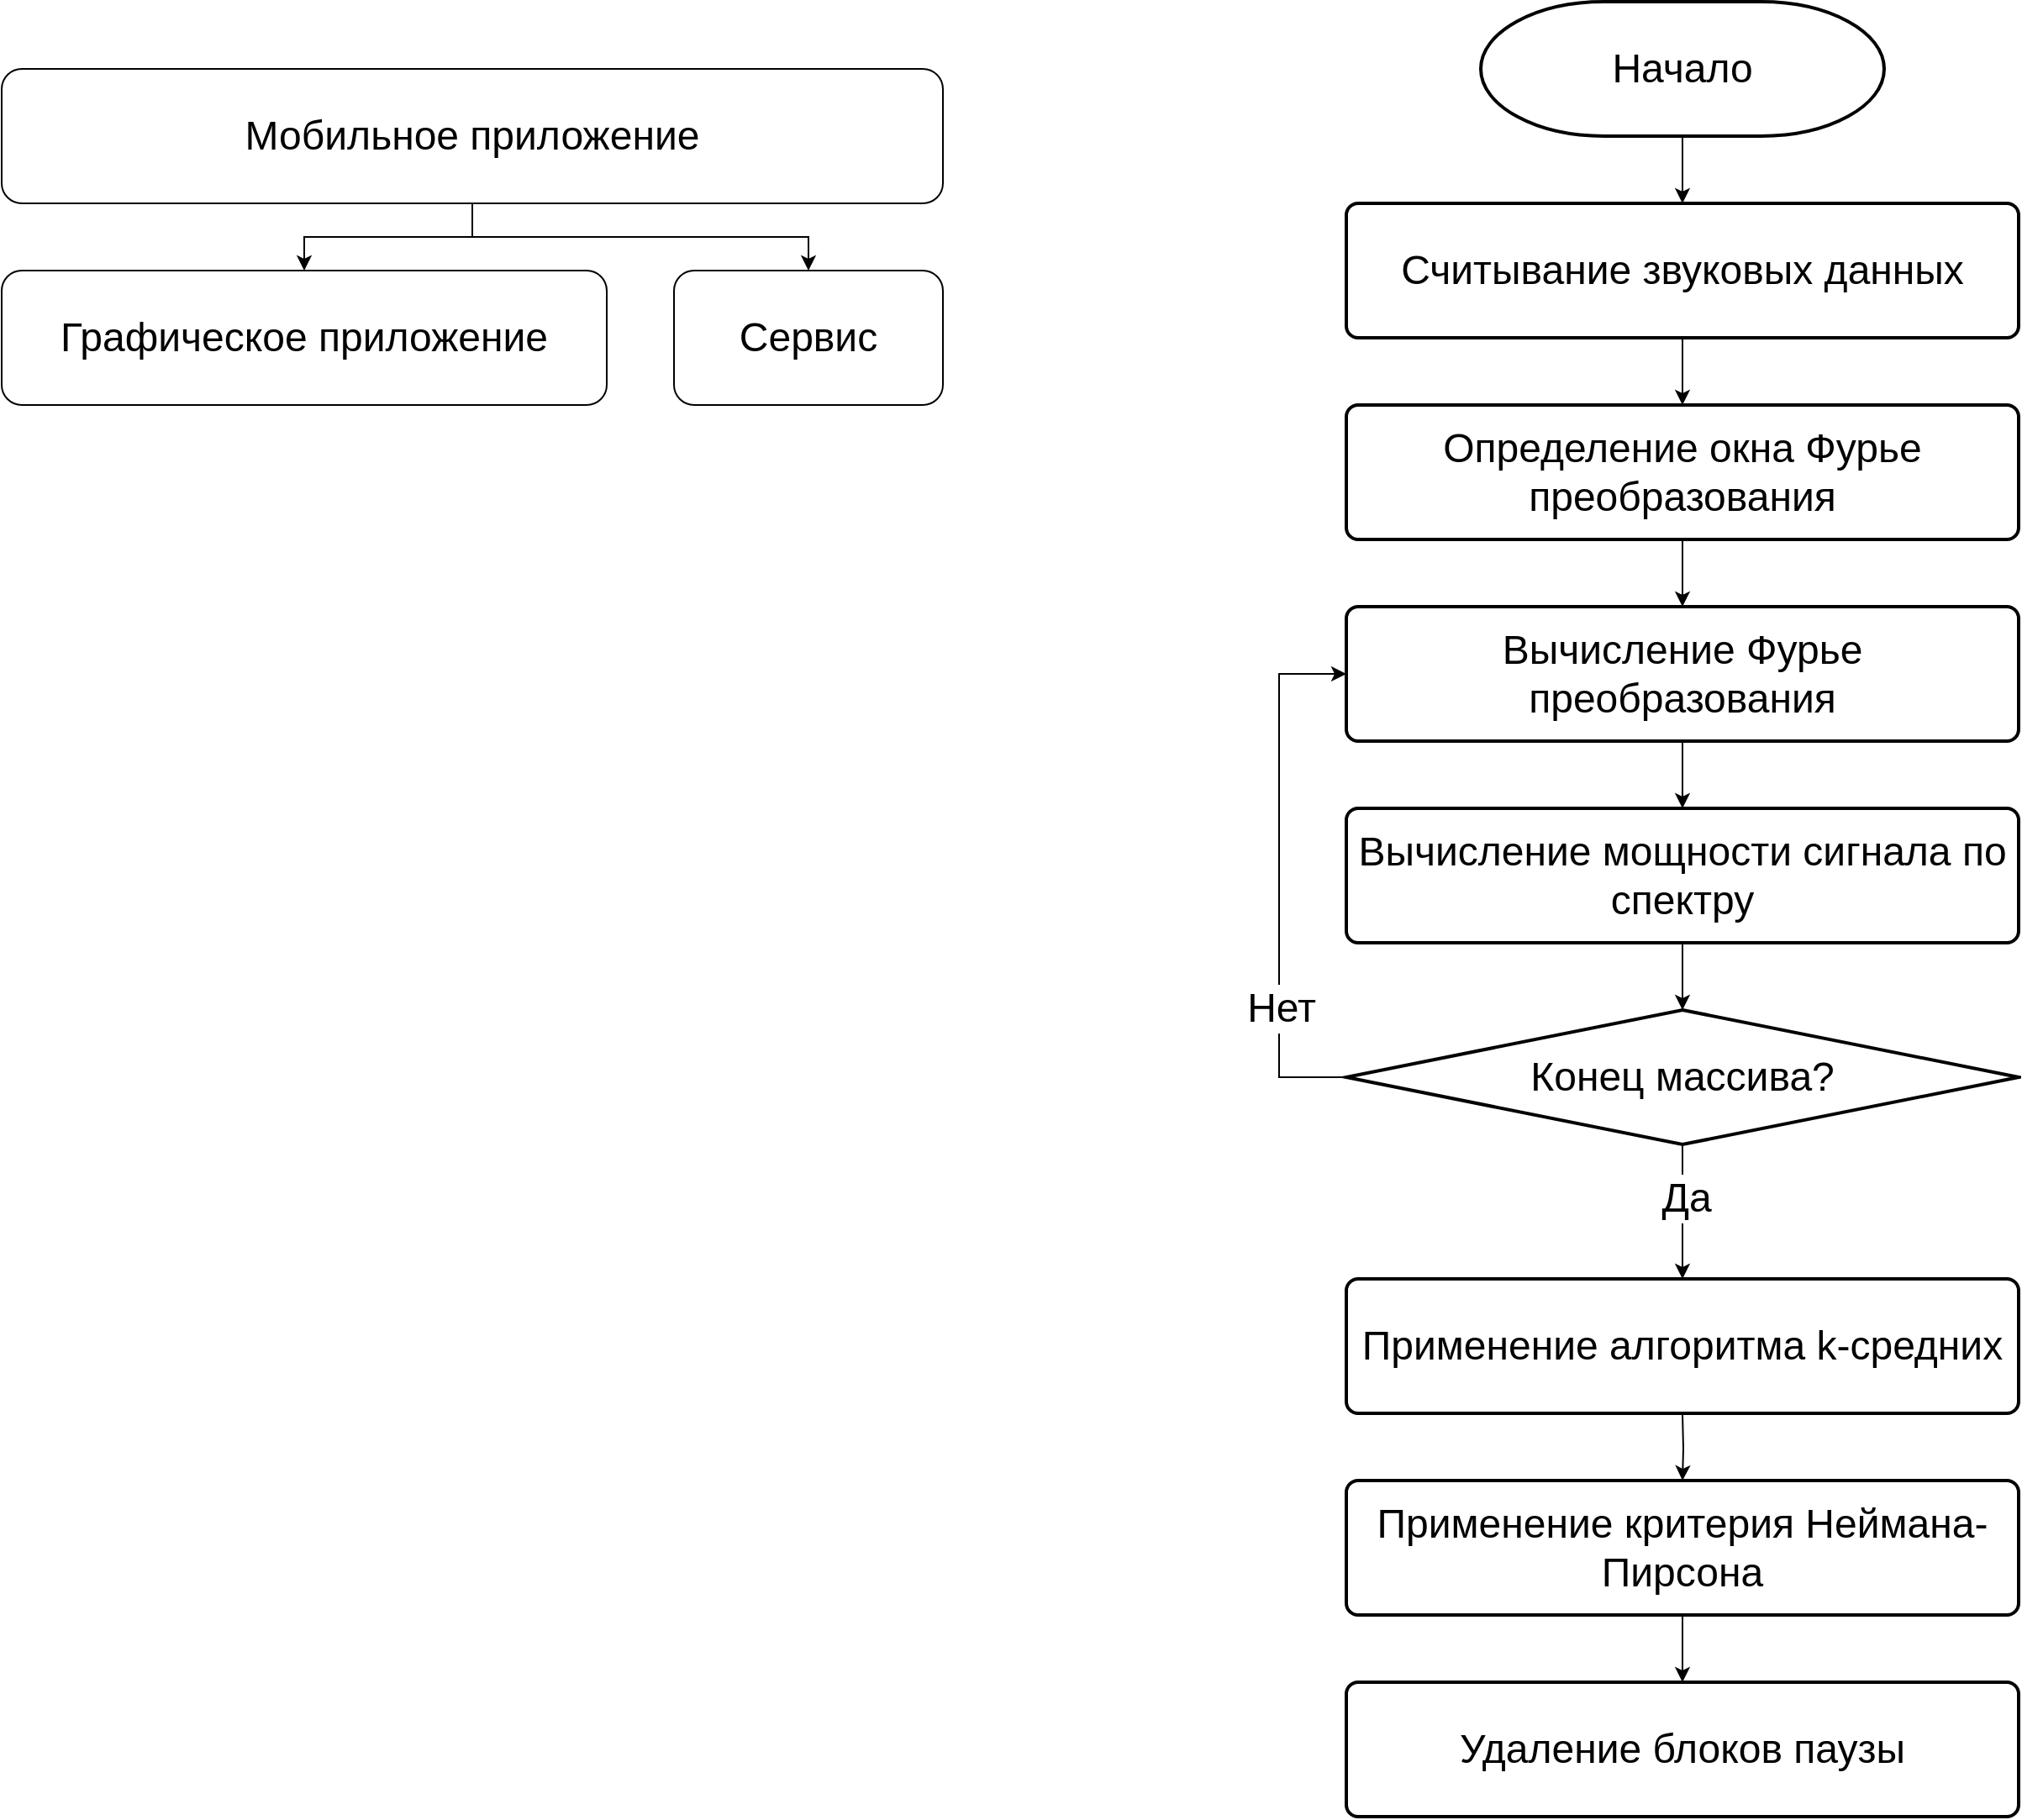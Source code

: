 <mxfile version="23.1.5" type="github">
  <diagram name="Страница — 1" id="q_AGxXsScHiTiwYIOIDt">
    <mxGraphModel dx="954" dy="651" grid="1" gridSize="10" guides="1" tooltips="1" connect="1" arrows="1" fold="1" page="1" pageScale="1" pageWidth="827" pageHeight="1169" math="0" shadow="0">
      <root>
        <mxCell id="0" />
        <mxCell id="1" parent="0" />
        <mxCell id="jDCPakJQnDDJDgwPnTOG-1" value="Графическое приложение" style="rounded=1;whiteSpace=wrap;html=1;fontSize=24;" vertex="1" parent="1">
          <mxGeometry x="120" y="320" width="360" height="80" as="geometry" />
        </mxCell>
        <mxCell id="jDCPakJQnDDJDgwPnTOG-2" value="Сервис" style="rounded=1;whiteSpace=wrap;html=1;fontSize=24;" vertex="1" parent="1">
          <mxGeometry x="520" y="320" width="160" height="80" as="geometry" />
        </mxCell>
        <mxCell id="jDCPakJQnDDJDgwPnTOG-5" style="edgeStyle=orthogonalEdgeStyle;rounded=0;orthogonalLoop=1;jettySize=auto;html=1;entryX=0.5;entryY=0;entryDx=0;entryDy=0;" edge="1" parent="1" source="jDCPakJQnDDJDgwPnTOG-3" target="jDCPakJQnDDJDgwPnTOG-1">
          <mxGeometry relative="1" as="geometry" />
        </mxCell>
        <mxCell id="jDCPakJQnDDJDgwPnTOG-6" style="edgeStyle=orthogonalEdgeStyle;rounded=0;orthogonalLoop=1;jettySize=auto;html=1;entryX=0.5;entryY=0;entryDx=0;entryDy=0;" edge="1" parent="1" source="jDCPakJQnDDJDgwPnTOG-3" target="jDCPakJQnDDJDgwPnTOG-2">
          <mxGeometry relative="1" as="geometry" />
        </mxCell>
        <mxCell id="jDCPakJQnDDJDgwPnTOG-3" value="Мобильное приложение" style="rounded=1;whiteSpace=wrap;html=1;fontSize=24;" vertex="1" parent="1">
          <mxGeometry x="120" y="200" width="560" height="80" as="geometry" />
        </mxCell>
        <mxCell id="jDCPakJQnDDJDgwPnTOG-11" style="edgeStyle=orthogonalEdgeStyle;rounded=0;orthogonalLoop=1;jettySize=auto;html=1;entryX=0.5;entryY=0;entryDx=0;entryDy=0;" edge="1" parent="1" source="jDCPakJQnDDJDgwPnTOG-7" target="jDCPakJQnDDJDgwPnTOG-8">
          <mxGeometry relative="1" as="geometry" />
        </mxCell>
        <mxCell id="jDCPakJQnDDJDgwPnTOG-7" value="Начало" style="strokeWidth=2;html=1;shape=mxgraph.flowchart.terminator;whiteSpace=wrap;fontSize=24;" vertex="1" parent="1">
          <mxGeometry x="1000" y="160" width="240" height="80" as="geometry" />
        </mxCell>
        <mxCell id="jDCPakJQnDDJDgwPnTOG-12" style="edgeStyle=orthogonalEdgeStyle;rounded=0;orthogonalLoop=1;jettySize=auto;html=1;entryX=0.5;entryY=0;entryDx=0;entryDy=0;" edge="1" parent="1" source="jDCPakJQnDDJDgwPnTOG-8" target="jDCPakJQnDDJDgwPnTOG-9">
          <mxGeometry relative="1" as="geometry" />
        </mxCell>
        <mxCell id="jDCPakJQnDDJDgwPnTOG-8" value="Считывание звуковых данных" style="rounded=1;whiteSpace=wrap;html=1;absoluteArcSize=1;arcSize=14;strokeWidth=2;fontSize=24;" vertex="1" parent="1">
          <mxGeometry x="920" y="280" width="400" height="80" as="geometry" />
        </mxCell>
        <mxCell id="jDCPakJQnDDJDgwPnTOG-13" style="edgeStyle=orthogonalEdgeStyle;rounded=0;orthogonalLoop=1;jettySize=auto;html=1;entryX=0.5;entryY=0;entryDx=0;entryDy=0;" edge="1" parent="1" source="jDCPakJQnDDJDgwPnTOG-9" target="jDCPakJQnDDJDgwPnTOG-10">
          <mxGeometry relative="1" as="geometry" />
        </mxCell>
        <mxCell id="jDCPakJQnDDJDgwPnTOG-9" value="Определение окна Фурье преобразования" style="rounded=1;whiteSpace=wrap;html=1;absoluteArcSize=1;arcSize=14;strokeWidth=2;fontSize=24;" vertex="1" parent="1">
          <mxGeometry x="920" y="400" width="400" height="80" as="geometry" />
        </mxCell>
        <mxCell id="jDCPakJQnDDJDgwPnTOG-15" style="edgeStyle=orthogonalEdgeStyle;rounded=0;orthogonalLoop=1;jettySize=auto;html=1;entryX=0.5;entryY=0;entryDx=0;entryDy=0;" edge="1" parent="1" source="jDCPakJQnDDJDgwPnTOG-10" target="jDCPakJQnDDJDgwPnTOG-14">
          <mxGeometry relative="1" as="geometry" />
        </mxCell>
        <mxCell id="jDCPakJQnDDJDgwPnTOG-10" value="Вычисление Фурье преобразования" style="rounded=1;whiteSpace=wrap;html=1;absoluteArcSize=1;arcSize=14;strokeWidth=2;fontSize=24;" vertex="1" parent="1">
          <mxGeometry x="920" y="520" width="400" height="80" as="geometry" />
        </mxCell>
        <mxCell id="jDCPakJQnDDJDgwPnTOG-14" value="Вычисление мощности сигнала по спектру" style="rounded=1;whiteSpace=wrap;html=1;absoluteArcSize=1;arcSize=14;strokeWidth=2;fontSize=24;" vertex="1" parent="1">
          <mxGeometry x="920" y="640" width="400" height="80" as="geometry" />
        </mxCell>
        <mxCell id="jDCPakJQnDDJDgwPnTOG-19" style="edgeStyle=orthogonalEdgeStyle;rounded=0;orthogonalLoop=1;jettySize=auto;html=1;entryX=0;entryY=0.5;entryDx=0;entryDy=0;" edge="1" parent="1" source="jDCPakJQnDDJDgwPnTOG-16" target="jDCPakJQnDDJDgwPnTOG-10">
          <mxGeometry relative="1" as="geometry">
            <Array as="points">
              <mxPoint x="880" y="800" />
              <mxPoint x="880" y="560" />
            </Array>
          </mxGeometry>
        </mxCell>
        <mxCell id="jDCPakJQnDDJDgwPnTOG-20" value="&lt;font style=&quot;font-size: 24px;&quot;&gt;Нет&lt;/font&gt;" style="edgeLabel;html=1;align=center;verticalAlign=middle;resizable=0;points=[];" vertex="1" connectable="0" parent="jDCPakJQnDDJDgwPnTOG-19">
          <mxGeometry x="-0.494" y="-1" relative="1" as="geometry">
            <mxPoint as="offset" />
          </mxGeometry>
        </mxCell>
        <mxCell id="jDCPakJQnDDJDgwPnTOG-23" style="edgeStyle=orthogonalEdgeStyle;rounded=0;orthogonalLoop=1;jettySize=auto;html=1;entryX=0.5;entryY=0;entryDx=0;entryDy=0;" edge="1" parent="1" source="jDCPakJQnDDJDgwPnTOG-16" target="jDCPakJQnDDJDgwPnTOG-21">
          <mxGeometry relative="1" as="geometry" />
        </mxCell>
        <mxCell id="jDCPakJQnDDJDgwPnTOG-25" value="&lt;font style=&quot;font-size: 24px;&quot;&gt;Да&lt;/font&gt;" style="edgeLabel;html=1;align=center;verticalAlign=middle;resizable=0;points=[];" vertex="1" connectable="0" parent="jDCPakJQnDDJDgwPnTOG-23">
          <mxGeometry x="-0.2" y="2" relative="1" as="geometry">
            <mxPoint as="offset" />
          </mxGeometry>
        </mxCell>
        <mxCell id="jDCPakJQnDDJDgwPnTOG-16" value="Конец массива?" style="strokeWidth=2;html=1;shape=mxgraph.flowchart.decision;whiteSpace=wrap;fontSize=24;" vertex="1" parent="1">
          <mxGeometry x="920" y="760" width="400" height="80" as="geometry" />
        </mxCell>
        <mxCell id="jDCPakJQnDDJDgwPnTOG-17" style="edgeStyle=orthogonalEdgeStyle;rounded=0;orthogonalLoop=1;jettySize=auto;html=1;entryX=0.5;entryY=0;entryDx=0;entryDy=0;entryPerimeter=0;" edge="1" parent="1" source="jDCPakJQnDDJDgwPnTOG-14" target="jDCPakJQnDDJDgwPnTOG-16">
          <mxGeometry relative="1" as="geometry" />
        </mxCell>
        <mxCell id="jDCPakJQnDDJDgwPnTOG-24" style="edgeStyle=orthogonalEdgeStyle;rounded=0;orthogonalLoop=1;jettySize=auto;html=1;entryX=0.5;entryY=0;entryDx=0;entryDy=0;" edge="1" parent="1" target="jDCPakJQnDDJDgwPnTOG-22">
          <mxGeometry relative="1" as="geometry">
            <mxPoint x="1120" y="1000" as="sourcePoint" />
          </mxGeometry>
        </mxCell>
        <mxCell id="jDCPakJQnDDJDgwPnTOG-21" value="Применение алгоритма k-средних" style="rounded=1;whiteSpace=wrap;html=1;absoluteArcSize=1;arcSize=14;strokeWidth=2;fontSize=24;" vertex="1" parent="1">
          <mxGeometry x="920" y="920" width="400" height="80" as="geometry" />
        </mxCell>
        <mxCell id="jDCPakJQnDDJDgwPnTOG-27" style="edgeStyle=orthogonalEdgeStyle;rounded=0;orthogonalLoop=1;jettySize=auto;html=1;entryX=0.5;entryY=0;entryDx=0;entryDy=0;" edge="1" parent="1" source="jDCPakJQnDDJDgwPnTOG-22" target="jDCPakJQnDDJDgwPnTOG-26">
          <mxGeometry relative="1" as="geometry" />
        </mxCell>
        <mxCell id="jDCPakJQnDDJDgwPnTOG-22" value="Применение критерия Неймана-Пирсона" style="rounded=1;whiteSpace=wrap;html=1;absoluteArcSize=1;arcSize=14;strokeWidth=2;fontSize=24;" vertex="1" parent="1">
          <mxGeometry x="920" y="1040" width="400" height="80" as="geometry" />
        </mxCell>
        <mxCell id="jDCPakJQnDDJDgwPnTOG-26" value="Удаление блоков паузы" style="rounded=1;whiteSpace=wrap;html=1;absoluteArcSize=1;arcSize=14;strokeWidth=2;fontSize=24;" vertex="1" parent="1">
          <mxGeometry x="920" y="1160" width="400" height="80" as="geometry" />
        </mxCell>
      </root>
    </mxGraphModel>
  </diagram>
</mxfile>
